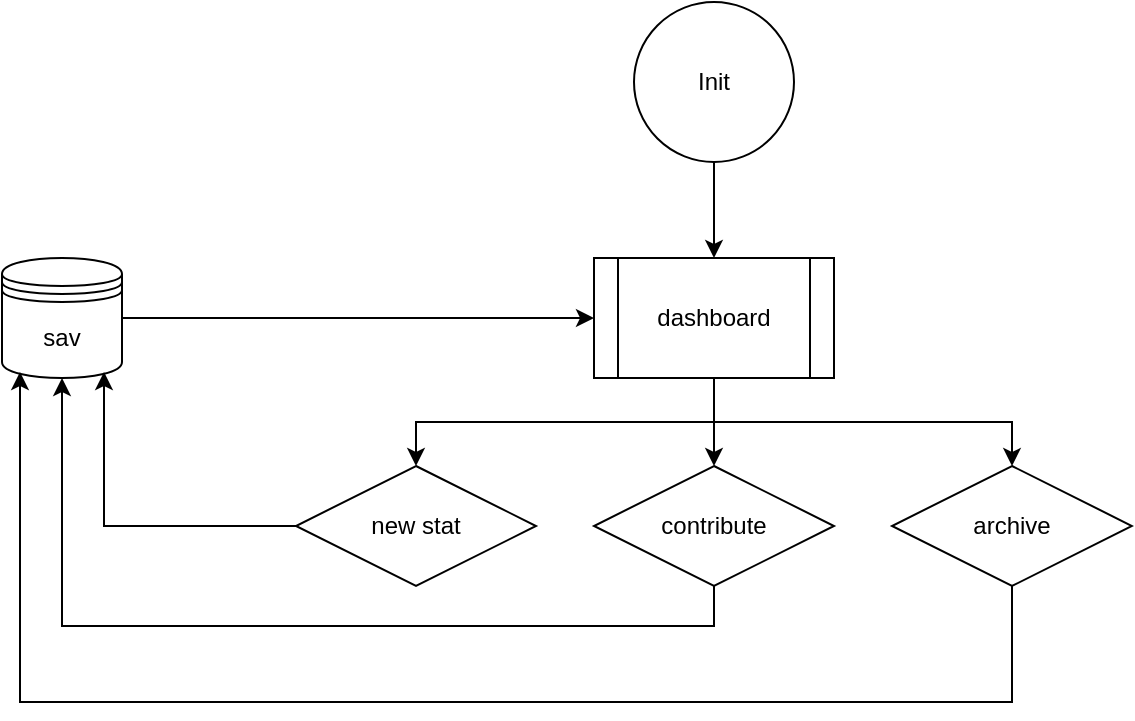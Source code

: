<mxfile version="26.1.1">
  <diagram name="Page-1" id="0vOxnrfnLydoB0b7nSkP">
    <mxGraphModel dx="2212" dy="739" grid="0" gridSize="10" guides="1" tooltips="1" connect="1" arrows="1" fold="1" page="0" pageScale="1" pageWidth="850" pageHeight="1100" math="0" shadow="0">
      <root>
        <mxCell id="0" />
        <mxCell id="1" parent="0" />
        <mxCell id="0fCKzpzCWH3AZqWCBMZF-20" value="" style="edgeStyle=orthogonalEdgeStyle;rounded=0;orthogonalLoop=1;jettySize=auto;html=1;" edge="1" parent="1" source="0fCKzpzCWH3AZqWCBMZF-1" target="0fCKzpzCWH3AZqWCBMZF-4">
          <mxGeometry relative="1" as="geometry" />
        </mxCell>
        <mxCell id="0fCKzpzCWH3AZqWCBMZF-1" value="Init" style="ellipse;whiteSpace=wrap;html=1;aspect=fixed;" vertex="1" parent="1">
          <mxGeometry x="221" y="455" width="80" height="80" as="geometry" />
        </mxCell>
        <mxCell id="0fCKzpzCWH3AZqWCBMZF-25" style="edgeStyle=orthogonalEdgeStyle;rounded=0;orthogonalLoop=1;jettySize=auto;html=1;entryX=0.5;entryY=0;entryDx=0;entryDy=0;" edge="1" parent="1" source="0fCKzpzCWH3AZqWCBMZF-4" target="0fCKzpzCWH3AZqWCBMZF-23">
          <mxGeometry relative="1" as="geometry" />
        </mxCell>
        <mxCell id="0fCKzpzCWH3AZqWCBMZF-26" style="edgeStyle=orthogonalEdgeStyle;rounded=0;orthogonalLoop=1;jettySize=auto;html=1;entryX=0.5;entryY=0;entryDx=0;entryDy=0;" edge="1" parent="1" source="0fCKzpzCWH3AZqWCBMZF-4" target="0fCKzpzCWH3AZqWCBMZF-15">
          <mxGeometry relative="1" as="geometry">
            <Array as="points">
              <mxPoint x="261" y="665" />
              <mxPoint x="112" y="665" />
            </Array>
          </mxGeometry>
        </mxCell>
        <mxCell id="0fCKzpzCWH3AZqWCBMZF-28" style="edgeStyle=orthogonalEdgeStyle;rounded=0;orthogonalLoop=1;jettySize=auto;html=1;exitX=0.5;exitY=1;exitDx=0;exitDy=0;entryX=0.5;entryY=0;entryDx=0;entryDy=0;" edge="1" parent="1" source="0fCKzpzCWH3AZqWCBMZF-4" target="0fCKzpzCWH3AZqWCBMZF-27">
          <mxGeometry relative="1" as="geometry" />
        </mxCell>
        <mxCell id="0fCKzpzCWH3AZqWCBMZF-4" value="dashboard" style="shape=process;whiteSpace=wrap;html=1;backgroundOutline=1;" vertex="1" parent="1">
          <mxGeometry x="201" y="583" width="120" height="60" as="geometry" />
        </mxCell>
        <mxCell id="0fCKzpzCWH3AZqWCBMZF-15" value="new stat" style="shape=rhombus;perimeter=rhombusPerimeter;whiteSpace=wrap;html=1;align=center;" vertex="1" parent="1">
          <mxGeometry x="52" y="687" width="120" height="60" as="geometry" />
        </mxCell>
        <mxCell id="0fCKzpzCWH3AZqWCBMZF-21" style="edgeStyle=orthogonalEdgeStyle;rounded=0;orthogonalLoop=1;jettySize=auto;html=1;entryX=0;entryY=0.5;entryDx=0;entryDy=0;" edge="1" parent="1" source="0fCKzpzCWH3AZqWCBMZF-17" target="0fCKzpzCWH3AZqWCBMZF-4">
          <mxGeometry relative="1" as="geometry" />
        </mxCell>
        <mxCell id="0fCKzpzCWH3AZqWCBMZF-17" value="sav" style="shape=datastore;whiteSpace=wrap;html=1;" vertex="1" parent="1">
          <mxGeometry x="-95" y="583" width="60" height="60" as="geometry" />
        </mxCell>
        <mxCell id="0fCKzpzCWH3AZqWCBMZF-30" style="edgeStyle=orthogonalEdgeStyle;rounded=0;orthogonalLoop=1;jettySize=auto;html=1;exitX=0.5;exitY=1;exitDx=0;exitDy=0;entryX=0.5;entryY=1;entryDx=0;entryDy=0;" edge="1" parent="1" source="0fCKzpzCWH3AZqWCBMZF-23" target="0fCKzpzCWH3AZqWCBMZF-17">
          <mxGeometry relative="1" as="geometry" />
        </mxCell>
        <mxCell id="0fCKzpzCWH3AZqWCBMZF-23" value="contribute" style="shape=rhombus;perimeter=rhombusPerimeter;whiteSpace=wrap;html=1;align=center;" vertex="1" parent="1">
          <mxGeometry x="201" y="687" width="120" height="60" as="geometry" />
        </mxCell>
        <mxCell id="0fCKzpzCWH3AZqWCBMZF-27" value="archive" style="shape=rhombus;perimeter=rhombusPerimeter;whiteSpace=wrap;html=1;align=center;" vertex="1" parent="1">
          <mxGeometry x="350" y="687" width="120" height="60" as="geometry" />
        </mxCell>
        <mxCell id="0fCKzpzCWH3AZqWCBMZF-29" style="edgeStyle=orthogonalEdgeStyle;rounded=0;orthogonalLoop=1;jettySize=auto;html=1;exitX=0;exitY=0.5;exitDx=0;exitDy=0;entryX=0.85;entryY=0.95;entryDx=0;entryDy=0;entryPerimeter=0;" edge="1" parent="1" source="0fCKzpzCWH3AZqWCBMZF-15" target="0fCKzpzCWH3AZqWCBMZF-17">
          <mxGeometry relative="1" as="geometry" />
        </mxCell>
        <mxCell id="0fCKzpzCWH3AZqWCBMZF-31" style="edgeStyle=orthogonalEdgeStyle;rounded=0;orthogonalLoop=1;jettySize=auto;html=1;exitX=0.5;exitY=1;exitDx=0;exitDy=0;entryX=0.15;entryY=0.95;entryDx=0;entryDy=0;entryPerimeter=0;" edge="1" parent="1" source="0fCKzpzCWH3AZqWCBMZF-27" target="0fCKzpzCWH3AZqWCBMZF-17">
          <mxGeometry relative="1" as="geometry">
            <Array as="points">
              <mxPoint x="410" y="805" />
              <mxPoint x="-86" y="805" />
            </Array>
          </mxGeometry>
        </mxCell>
      </root>
    </mxGraphModel>
  </diagram>
</mxfile>

